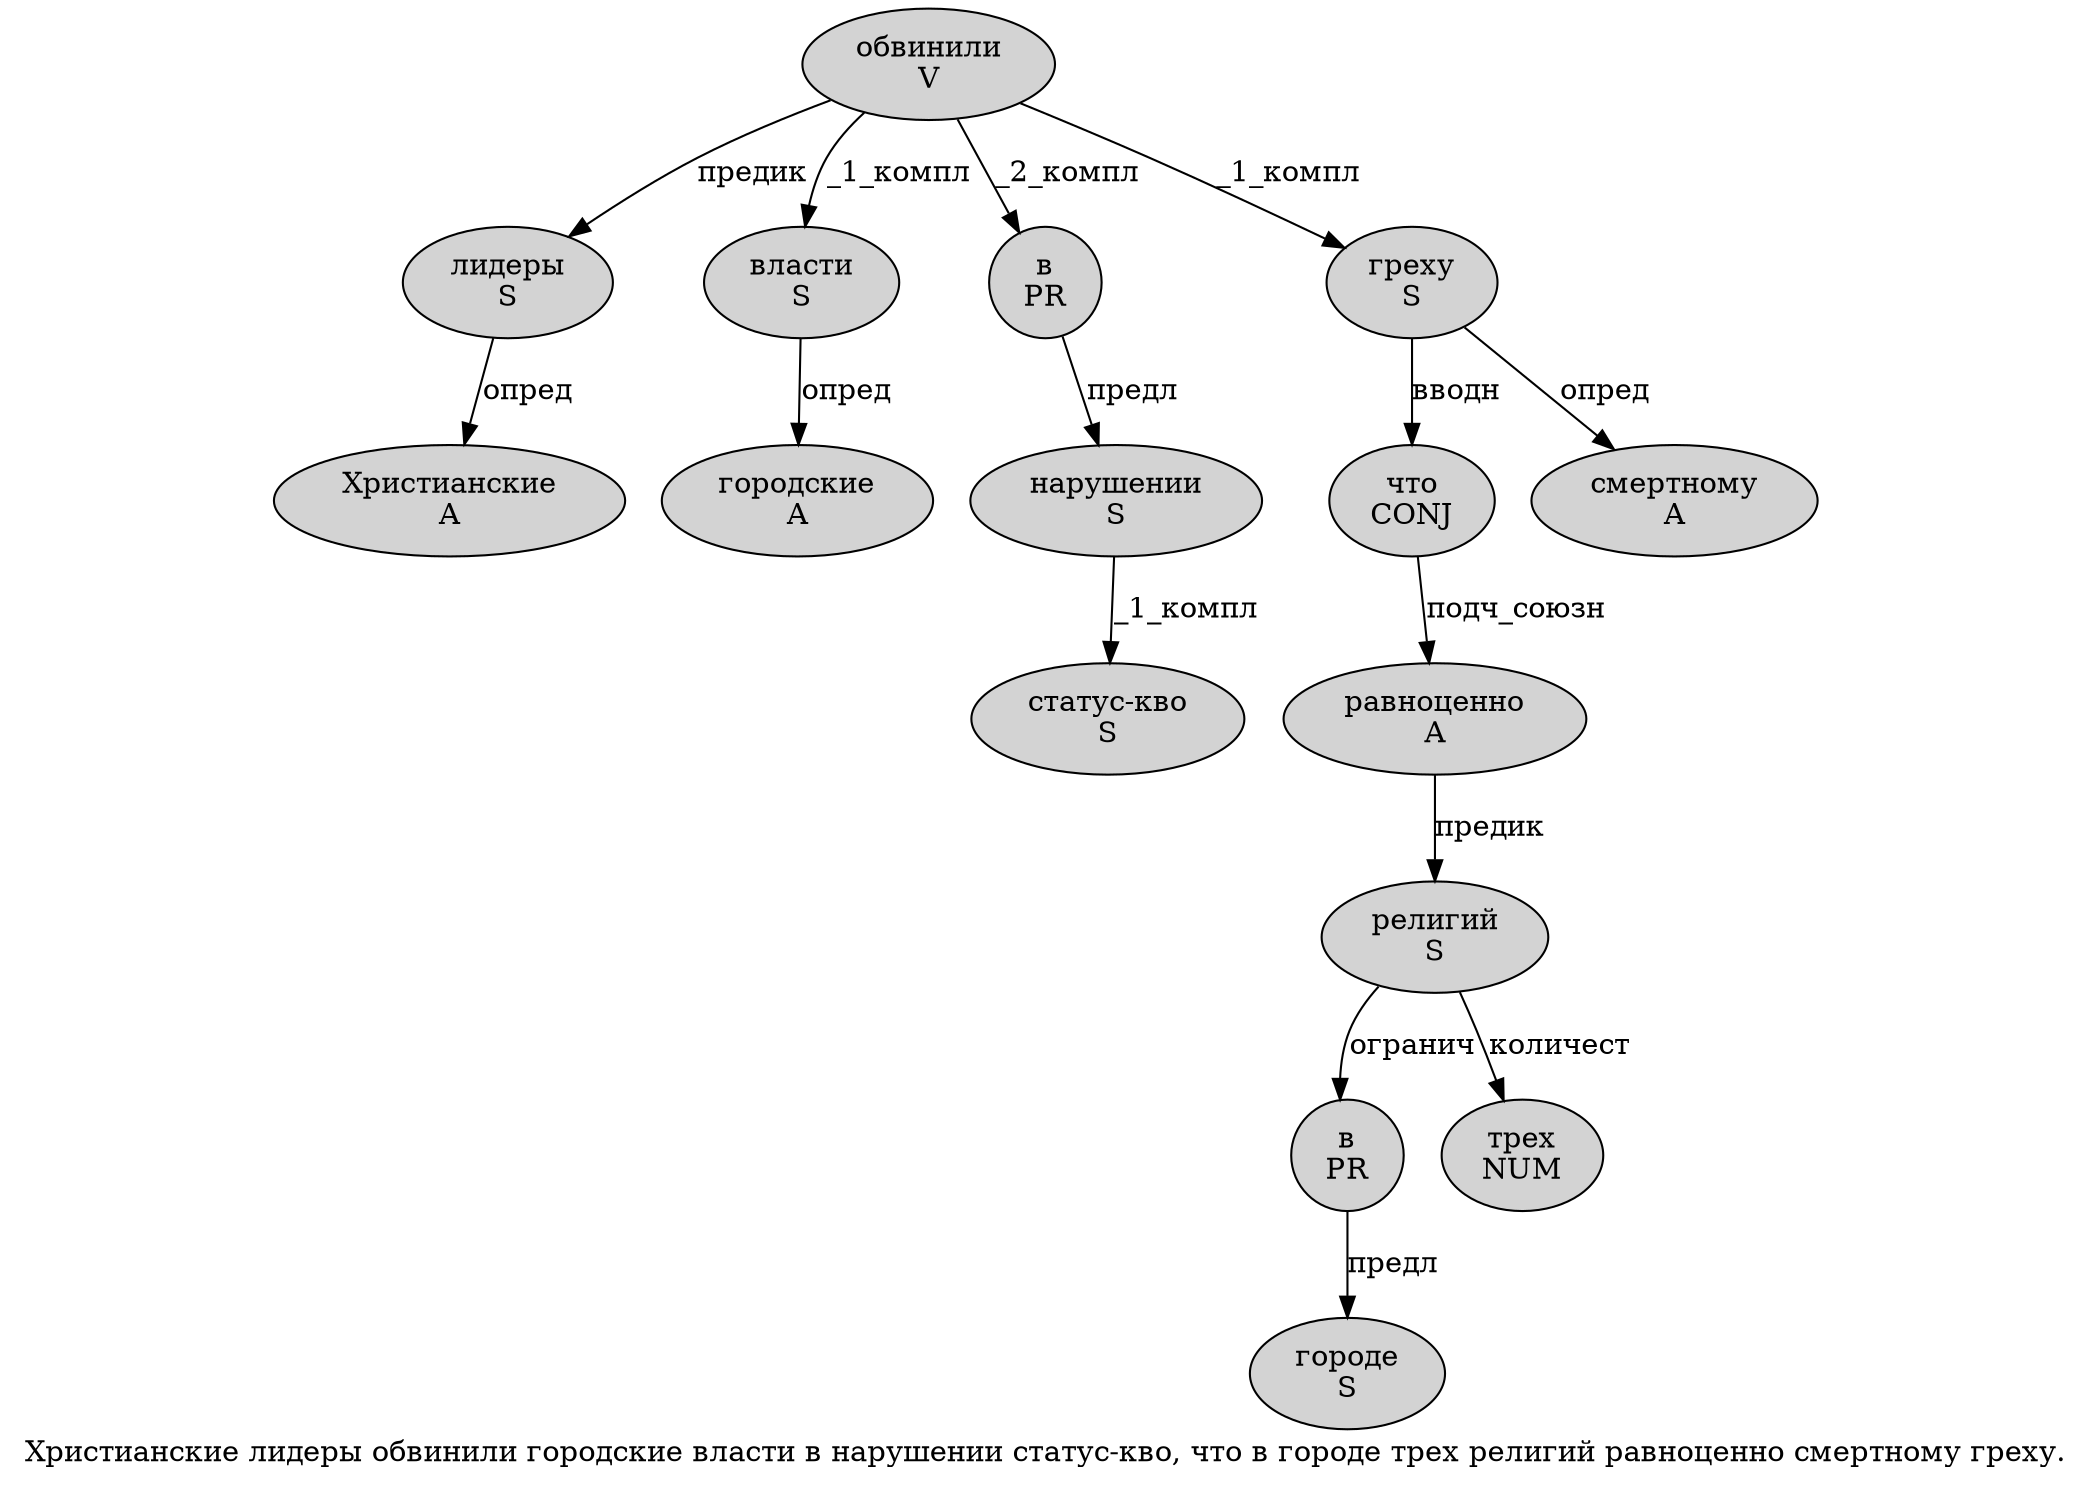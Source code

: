 digraph SENTENCE_220 {
	graph [label="Христианские лидеры обвинили городские власти в нарушении статус-кво, что в городе трех религий равноценно смертному греху."]
	node [style=filled]
		0 [label="Христианские
A" color="" fillcolor=lightgray penwidth=1 shape=ellipse]
		1 [label="лидеры
S" color="" fillcolor=lightgray penwidth=1 shape=ellipse]
		2 [label="обвинили
V" color="" fillcolor=lightgray penwidth=1 shape=ellipse]
		3 [label="городские
A" color="" fillcolor=lightgray penwidth=1 shape=ellipse]
		4 [label="власти
S" color="" fillcolor=lightgray penwidth=1 shape=ellipse]
		5 [label="в
PR" color="" fillcolor=lightgray penwidth=1 shape=ellipse]
		6 [label="нарушении
S" color="" fillcolor=lightgray penwidth=1 shape=ellipse]
		7 [label="статус-кво
S" color="" fillcolor=lightgray penwidth=1 shape=ellipse]
		9 [label="что
CONJ" color="" fillcolor=lightgray penwidth=1 shape=ellipse]
		10 [label="в
PR" color="" fillcolor=lightgray penwidth=1 shape=ellipse]
		11 [label="городе
S" color="" fillcolor=lightgray penwidth=1 shape=ellipse]
		12 [label="трех
NUM" color="" fillcolor=lightgray penwidth=1 shape=ellipse]
		13 [label="религий
S" color="" fillcolor=lightgray penwidth=1 shape=ellipse]
		14 [label="равноценно
A" color="" fillcolor=lightgray penwidth=1 shape=ellipse]
		15 [label="смертному
A" color="" fillcolor=lightgray penwidth=1 shape=ellipse]
		16 [label="греху
S" color="" fillcolor=lightgray penwidth=1 shape=ellipse]
			10 -> 11 [label="предл"]
			6 -> 7 [label="_1_компл"]
			1 -> 0 [label="опред"]
			13 -> 10 [label="огранич"]
			13 -> 12 [label="количест"]
			14 -> 13 [label="предик"]
			16 -> 9 [label="вводн"]
			16 -> 15 [label="опред"]
			2 -> 1 [label="предик"]
			2 -> 4 [label="_1_компл"]
			2 -> 5 [label="_2_компл"]
			2 -> 16 [label="_1_компл"]
			9 -> 14 [label="подч_союзн"]
			5 -> 6 [label="предл"]
			4 -> 3 [label="опред"]
}